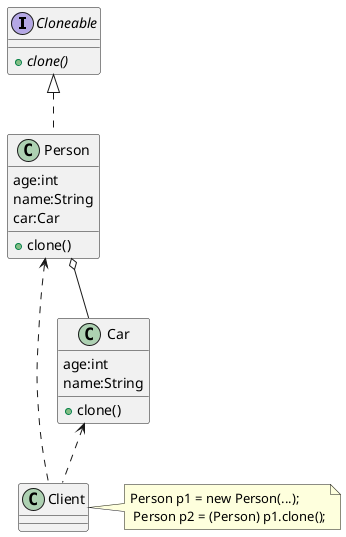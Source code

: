 @startuml

Interface Cloneable{
 {abstract} {method} + clone()
}
class Person{
    {field} age:int
    {field} name:String
    {field} car:Car
    {method} + clone()
}
class Car{
    {field} age:int
    {field} name:String
    {method} + clone()
}
class Client{

}

Person o-- Car
Cloneable <|.. Person

Person <.. Client
Car <.. Client
note right of Client : Person p1 = new Person(...);\n Person p2 = (Person) p1.clone();




@enduml